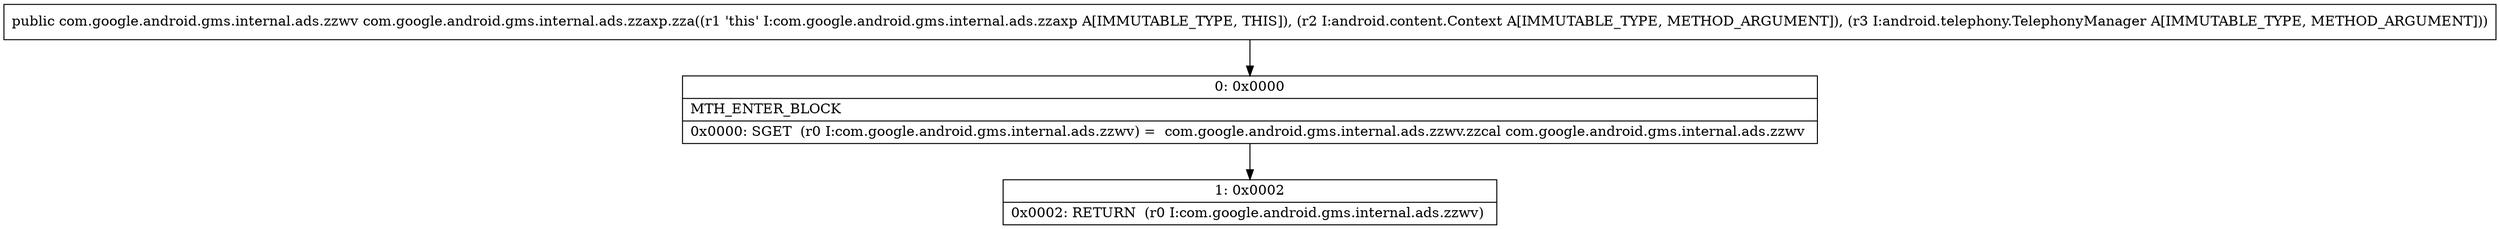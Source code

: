 digraph "CFG forcom.google.android.gms.internal.ads.zzaxp.zza(Landroid\/content\/Context;Landroid\/telephony\/TelephonyManager;)Lcom\/google\/android\/gms\/internal\/ads\/zzwv;" {
Node_0 [shape=record,label="{0\:\ 0x0000|MTH_ENTER_BLOCK\l|0x0000: SGET  (r0 I:com.google.android.gms.internal.ads.zzwv) =  com.google.android.gms.internal.ads.zzwv.zzcal com.google.android.gms.internal.ads.zzwv \l}"];
Node_1 [shape=record,label="{1\:\ 0x0002|0x0002: RETURN  (r0 I:com.google.android.gms.internal.ads.zzwv) \l}"];
MethodNode[shape=record,label="{public com.google.android.gms.internal.ads.zzwv com.google.android.gms.internal.ads.zzaxp.zza((r1 'this' I:com.google.android.gms.internal.ads.zzaxp A[IMMUTABLE_TYPE, THIS]), (r2 I:android.content.Context A[IMMUTABLE_TYPE, METHOD_ARGUMENT]), (r3 I:android.telephony.TelephonyManager A[IMMUTABLE_TYPE, METHOD_ARGUMENT])) }"];
MethodNode -> Node_0;
Node_0 -> Node_1;
}

